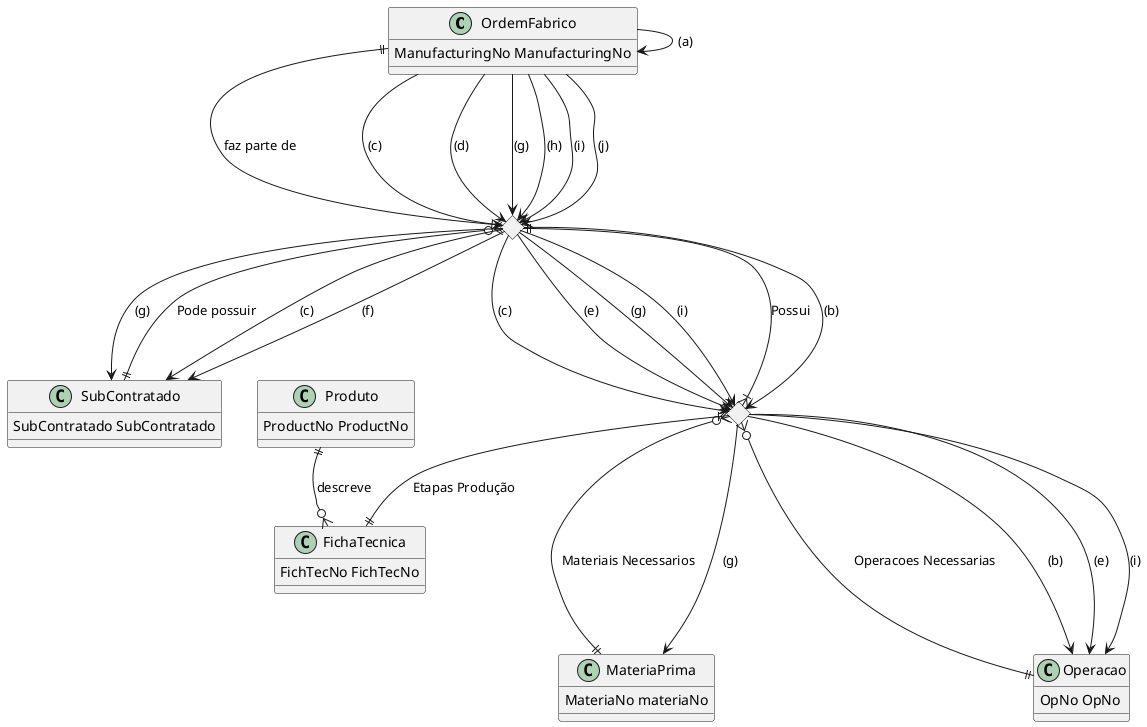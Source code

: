 @startuml TabelaER_PK

class OrdemFabrico {
    ManufacturingNo ManufacturingNo
}   

class Produto {
    ProductNo ProductNo
}

class MateriaPrima {
    MateriaNo materiaNo
}

class FichaTecnica {
    FichTecNo FichTecNo 
}

class Operacao {
    OpNo OpNo
}

class SubContratado {
    SubContratado SubContratado
}

<> EtapaProducao

<> EtapasOrdem

/'
Relacionamento Etapa Producao
'/
EtapaProducao }|--|| FichaTecnica: Etapas Produção
EtapaProducao }o--|| Operacao: Operacoes Necessarias
EtapaProducao }o--|| MateriaPrima: Materiais Necessarios

/'
Relacionamento da Etpas da Ordem
'/
SubContratado ||--o{ EtapasOrdem: Pode possuir
EtapasOrdem ||--|{ EtapaProducao: Possui
OrdemFabrico ||--|{ EtapasOrdem: faz parte de

/'
Relacionamentos do Produto
'/
Produto ||--o{ FichaTecnica: descreve

/'
Listar Ordens em atraso com o respetivo tempo de atraso
'/
OrdemFabrico ---> OrdemFabrico: (a)

/'
Listar Operacoes Problematicas
'/
EtapasOrdem ---> EtapaProducao: (b)
EtapaProducao ---> Operacao: (b)

/'Custos Comparativos entre operação interna e externa'/
OrdemFabrico ---> EtapasOrdem: (c)
EtapasOrdem ---> SubContratado: (c)
EtapasOrdem ---> EtapaProducao: (c)

/'
Consultar as Ordens de fabrico em curso com indicação do progresso
'/
OrdemFabrico ---> EtapasOrdem: (d)

/'
Relatorio de operacoes com perdas superiores a 15%
'/
EtapasOrdem ---> EtapaProducao: (e)
EtapaProducao ---> Operacao: (e)

/'
Listar as Operacoes mais frequentemente subContratadas e respetivos custos
'/
EtapasOrdem ---> SubContratado: (f)

/'
Determinar o custo total de produção de uma ordem
'/
OrdemFabrico ---> EtapasOrdem: (g)
EtapasOrdem ---> SubContratado: (g)
EtapasOrdem ---> EtapaProducao: (g)
EtapaProducao ---> MateriaPrima: (g)

/'
Consultar lista de operacoes pendentes para cada ordem, ordenadas por prioridade
'/
OrdemFabrico ---> EtapasOrdem: (h)

/' 
Estimar o tempo total necessários para concluir uma ordem, com base no tempo médio das operações
'/
OrdemFabrico ---> EtapasOrdem: (i)
EtapasOrdem ---> EtapaProducao: (i)
EtapaProducao ---> Operacao: (i)

/'
Calcular a eficiência média de produção por período
'/
OrdemFabrico ---> EtapasOrdem: (j)
@enduml